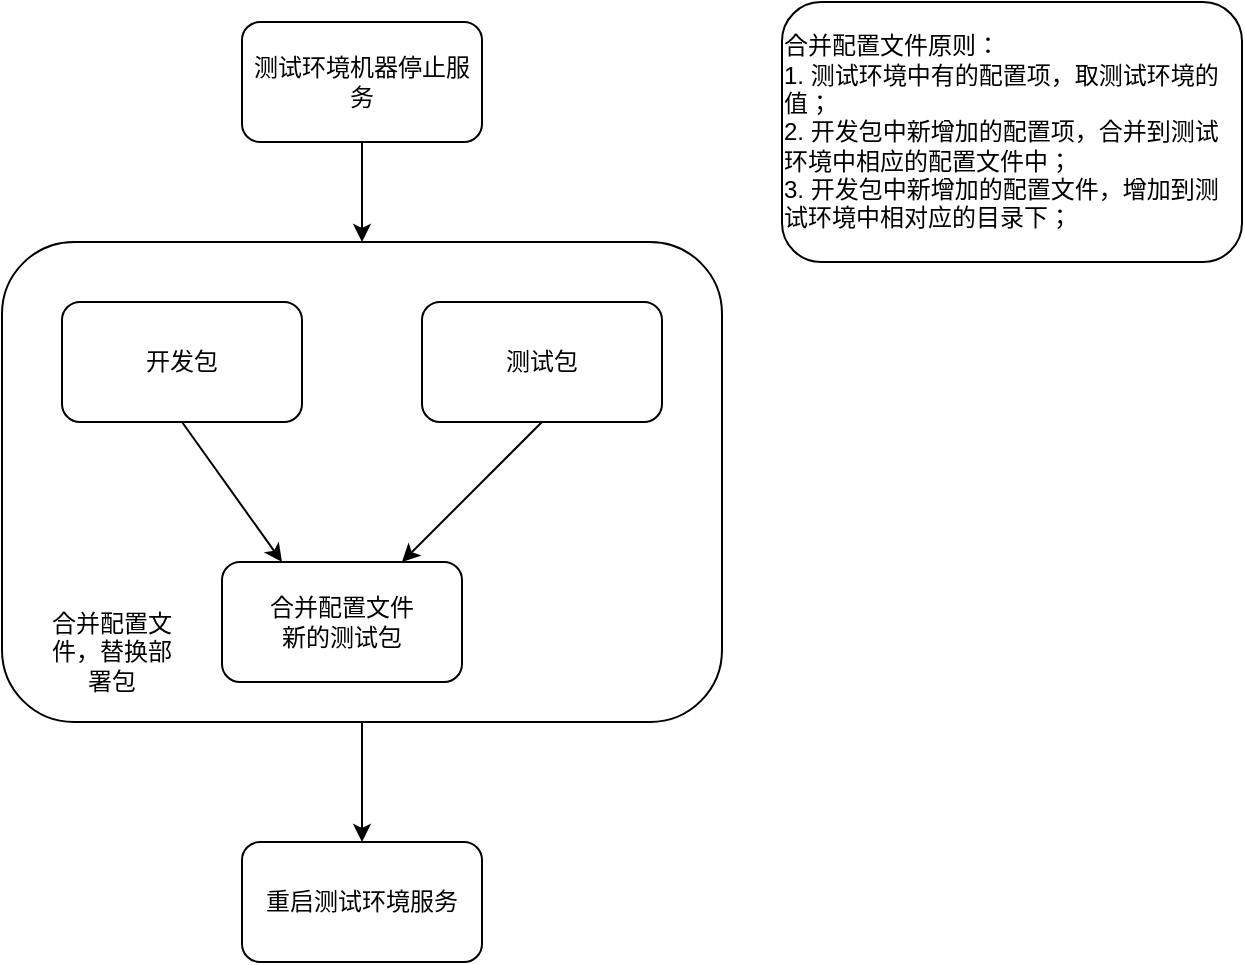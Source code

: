 <mxfile version="12.5.3" type="github">
  <diagram id="bgQSBVd5bKTp2rNxC6un" name="Page-1">
    <mxGraphModel dx="1360" dy="802" grid="1" gridSize="10" guides="1" tooltips="1" connect="1" arrows="1" fold="1" page="1" pageScale="1" pageWidth="3300" pageHeight="4681" math="0" shadow="0">
      <root>
        <mxCell id="0"/>
        <mxCell id="1" parent="0"/>
        <mxCell id="zs5KtHsANHAHN5NYuHnN-15" style="edgeStyle=orthogonalEdgeStyle;rounded=0;orthogonalLoop=1;jettySize=auto;html=1;exitX=0.5;exitY=1;exitDx=0;exitDy=0;entryX=0.5;entryY=0;entryDx=0;entryDy=0;" edge="1" parent="1" source="zs5KtHsANHAHN5NYuHnN-8" target="zs5KtHsANHAHN5NYuHnN-13">
          <mxGeometry relative="1" as="geometry"/>
        </mxCell>
        <mxCell id="zs5KtHsANHAHN5NYuHnN-8" value="" style="rounded=1;whiteSpace=wrap;html=1;" vertex="1" parent="1">
          <mxGeometry x="70" y="170" width="360" height="240" as="geometry"/>
        </mxCell>
        <mxCell id="zs5KtHsANHAHN5NYuHnN-1" value="开发包" style="rounded=1;whiteSpace=wrap;html=1;" vertex="1" parent="1">
          <mxGeometry x="100" y="200" width="120" height="60" as="geometry"/>
        </mxCell>
        <mxCell id="zs5KtHsANHAHN5NYuHnN-2" value="测试包" style="rounded=1;whiteSpace=wrap;html=1;" vertex="1" parent="1">
          <mxGeometry x="280" y="200" width="120" height="60" as="geometry"/>
        </mxCell>
        <mxCell id="zs5KtHsANHAHN5NYuHnN-3" value="合并配置文件&lt;br&gt;新的测试包" style="rounded=1;whiteSpace=wrap;html=1;" vertex="1" parent="1">
          <mxGeometry x="180" y="330" width="120" height="60" as="geometry"/>
        </mxCell>
        <mxCell id="zs5KtHsANHAHN5NYuHnN-4" value="" style="endArrow=classic;html=1;entryX=0.25;entryY=0;entryDx=0;entryDy=0;exitX=0.5;exitY=1;exitDx=0;exitDy=0;" edge="1" parent="1" source="zs5KtHsANHAHN5NYuHnN-1" target="zs5KtHsANHAHN5NYuHnN-3">
          <mxGeometry width="50" height="50" relative="1" as="geometry">
            <mxPoint x="90" y="350" as="sourcePoint"/>
            <mxPoint x="140" y="300" as="targetPoint"/>
          </mxGeometry>
        </mxCell>
        <mxCell id="zs5KtHsANHAHN5NYuHnN-5" value="" style="endArrow=classic;html=1;entryX=0.75;entryY=0;entryDx=0;entryDy=0;exitX=0.5;exitY=1;exitDx=0;exitDy=0;" edge="1" parent="1" source="zs5KtHsANHAHN5NYuHnN-2" target="zs5KtHsANHAHN5NYuHnN-3">
          <mxGeometry width="50" height="50" relative="1" as="geometry">
            <mxPoint x="310" y="480" as="sourcePoint"/>
            <mxPoint x="360" y="430" as="targetPoint"/>
          </mxGeometry>
        </mxCell>
        <mxCell id="zs5KtHsANHAHN5NYuHnN-10" style="edgeStyle=orthogonalEdgeStyle;rounded=0;orthogonalLoop=1;jettySize=auto;html=1;exitX=0.5;exitY=1;exitDx=0;exitDy=0;entryX=0.5;entryY=0;entryDx=0;entryDy=0;" edge="1" parent="1" source="zs5KtHsANHAHN5NYuHnN-7" target="zs5KtHsANHAHN5NYuHnN-8">
          <mxGeometry relative="1" as="geometry"/>
        </mxCell>
        <mxCell id="zs5KtHsANHAHN5NYuHnN-7" value="测试环境机器停止服务" style="rounded=1;whiteSpace=wrap;html=1;" vertex="1" parent="1">
          <mxGeometry x="190" y="60" width="120" height="60" as="geometry"/>
        </mxCell>
        <mxCell id="zs5KtHsANHAHN5NYuHnN-11" value="合并配置文件，替换部署包" style="text;html=1;strokeColor=none;fillColor=none;align=center;verticalAlign=middle;whiteSpace=wrap;rounded=0;" vertex="1" parent="1">
          <mxGeometry x="90" y="350" width="70" height="50" as="geometry"/>
        </mxCell>
        <mxCell id="zs5KtHsANHAHN5NYuHnN-12" value="&lt;div style=&quot;text-align: left&quot;&gt;&lt;span&gt;合并配置文件原则：&lt;/span&gt;&lt;/div&gt;&lt;div style=&quot;text-align: left&quot;&gt;&lt;span&gt;1. 测试环境中有的配置项，取测试环境的值；&lt;/span&gt;&lt;/div&gt;&lt;div style=&quot;text-align: left&quot;&gt;&lt;span&gt;2.&amp;nbsp;开发包中新增加的配置项，合并到测试环境中相应的配置文件中；&lt;/span&gt;&lt;/div&gt;&lt;div style=&quot;text-align: left&quot;&gt;&lt;span&gt;3.&amp;nbsp;开发包中新增加的配置文件，增加到测试环境中相对应的目录下；&lt;/span&gt;&lt;/div&gt;" style="rounded=1;whiteSpace=wrap;html=1;" vertex="1" parent="1">
          <mxGeometry x="460" y="50" width="230" height="130" as="geometry"/>
        </mxCell>
        <mxCell id="zs5KtHsANHAHN5NYuHnN-13" value="重启测试环境服务" style="rounded=1;whiteSpace=wrap;html=1;" vertex="1" parent="1">
          <mxGeometry x="190" y="470" width="120" height="60" as="geometry"/>
        </mxCell>
      </root>
    </mxGraphModel>
  </diagram>
</mxfile>
